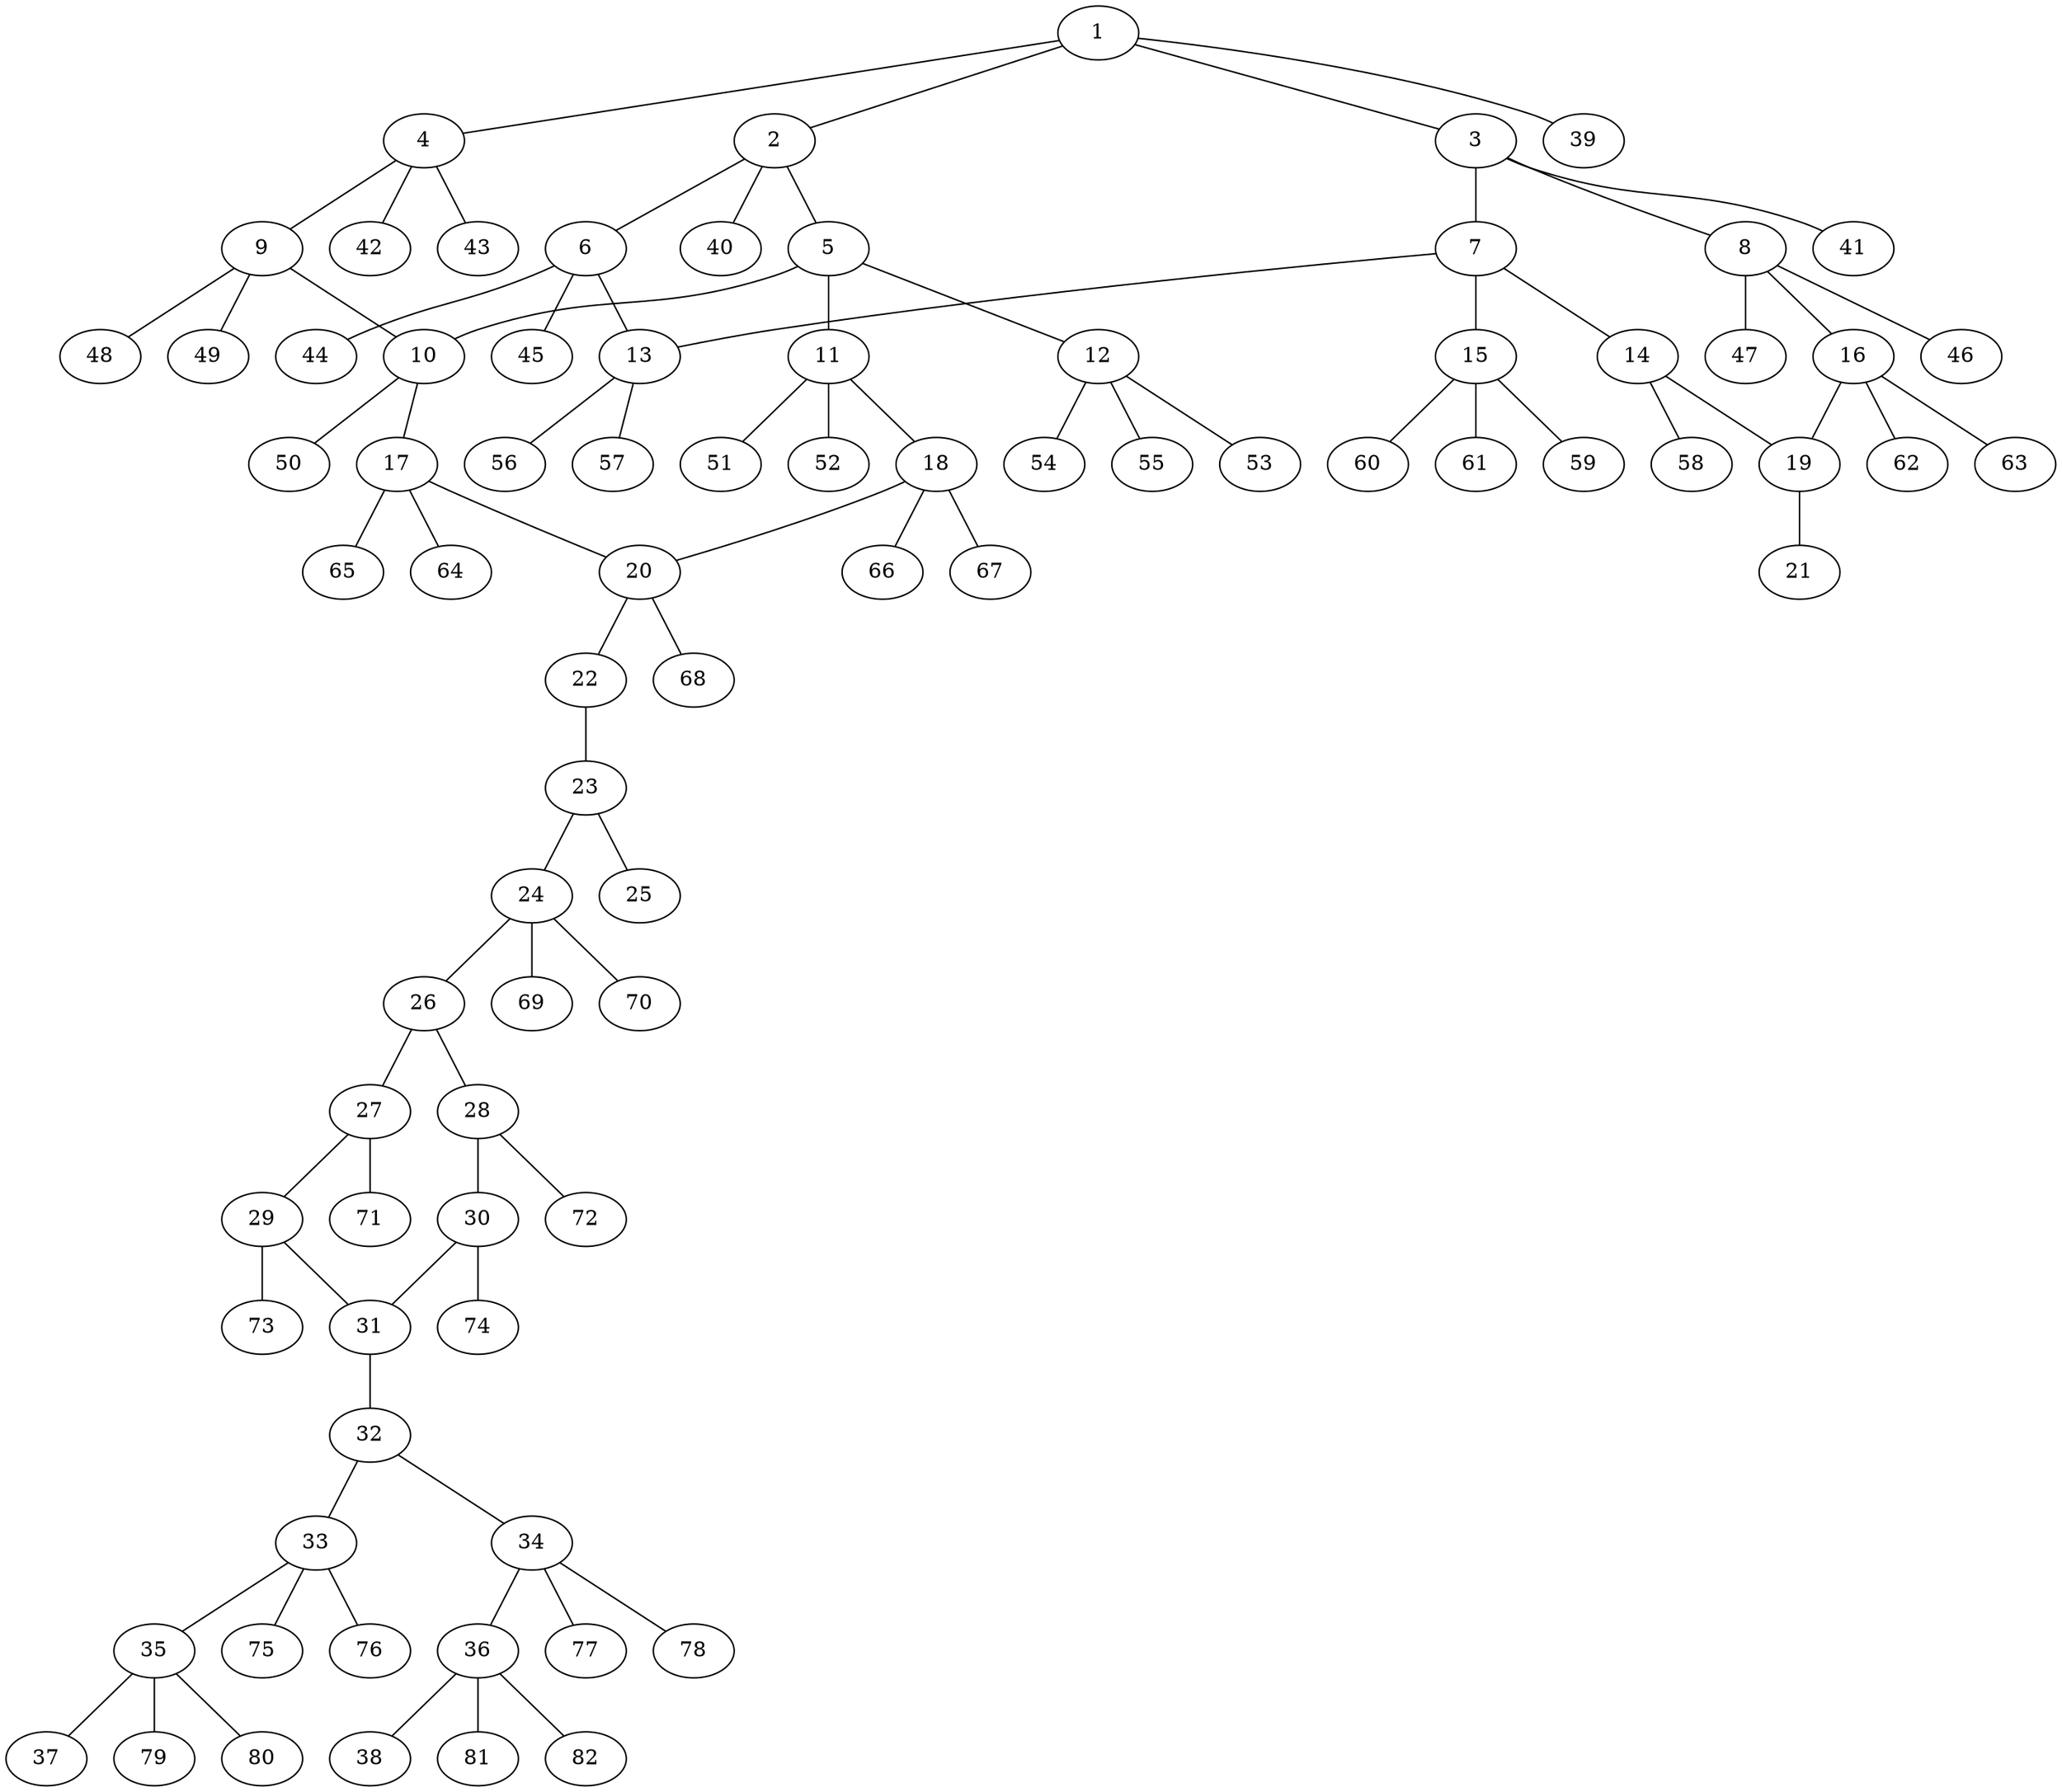 graph molecule_4260 {
	1	 [chem=C];
	2	 [chem=C];
	1 -- 2	 [valence=1];
	3	 [chem=C];
	1 -- 3	 [valence=1];
	4	 [chem=C];
	1 -- 4	 [valence=1];
	39	 [chem=H];
	1 -- 39	 [valence=1];
	5	 [chem=C];
	2 -- 5	 [valence=1];
	6	 [chem=C];
	2 -- 6	 [valence=1];
	40	 [chem=H];
	2 -- 40	 [valence=1];
	7	 [chem=C];
	3 -- 7	 [valence=1];
	8	 [chem=C];
	3 -- 8	 [valence=1];
	41	 [chem=H];
	3 -- 41	 [valence=1];
	9	 [chem=C];
	4 -- 9	 [valence=1];
	42	 [chem=H];
	4 -- 42	 [valence=1];
	43	 [chem=H];
	4 -- 43	 [valence=1];
	10	 [chem=C];
	5 -- 10	 [valence=1];
	11	 [chem=C];
	5 -- 11	 [valence=1];
	12	 [chem=C];
	5 -- 12	 [valence=1];
	13	 [chem=C];
	6 -- 13	 [valence=1];
	44	 [chem=H];
	6 -- 44	 [valence=1];
	45	 [chem=H];
	6 -- 45	 [valence=1];
	7 -- 13	 [valence=1];
	14	 [chem=N];
	7 -- 14	 [valence=1];
	15	 [chem=C];
	7 -- 15	 [valence=1];
	16	 [chem=C];
	8 -- 16	 [valence=1];
	46	 [chem=H];
	8 -- 46	 [valence=1];
	47	 [chem=H];
	8 -- 47	 [valence=1];
	9 -- 10	 [valence=1];
	48	 [chem=H];
	9 -- 48	 [valence=1];
	49	 [chem=H];
	9 -- 49	 [valence=1];
	17	 [chem=C];
	10 -- 17	 [valence=1];
	50	 [chem=H];
	10 -- 50	 [valence=1];
	18	 [chem=C];
	11 -- 18	 [valence=1];
	51	 [chem=H];
	11 -- 51	 [valence=1];
	52	 [chem=H];
	11 -- 52	 [valence=1];
	53	 [chem=H];
	12 -- 53	 [valence=1];
	54	 [chem=H];
	12 -- 54	 [valence=1];
	55	 [chem=H];
	12 -- 55	 [valence=1];
	56	 [chem=H];
	13 -- 56	 [valence=1];
	57	 [chem=H];
	13 -- 57	 [valence=1];
	19	 [chem=C];
	14 -- 19	 [valence=1];
	58	 [chem=H];
	14 -- 58	 [valence=1];
	59	 [chem=H];
	15 -- 59	 [valence=1];
	60	 [chem=H];
	15 -- 60	 [valence=1];
	61	 [chem=H];
	15 -- 61	 [valence=1];
	16 -- 19	 [valence=1];
	62	 [chem=H];
	16 -- 62	 [valence=1];
	63	 [chem=H];
	16 -- 63	 [valence=1];
	20	 [chem=C];
	17 -- 20	 [valence=1];
	64	 [chem=H];
	17 -- 64	 [valence=1];
	65	 [chem=H];
	17 -- 65	 [valence=1];
	18 -- 20	 [valence=1];
	66	 [chem=H];
	18 -- 66	 [valence=1];
	67	 [chem=H];
	18 -- 67	 [valence=1];
	21	 [chem=O];
	19 -- 21	 [valence=2];
	22	 [chem=O];
	20 -- 22	 [valence=1];
	68	 [chem=H];
	20 -- 68	 [valence=1];
	23	 [chem=C];
	22 -- 23	 [valence=1];
	24	 [chem=C];
	23 -- 24	 [valence=1];
	25	 [chem=O];
	23 -- 25	 [valence=2];
	26	 [chem=C];
	24 -- 26	 [valence=1];
	69	 [chem=H];
	24 -- 69	 [valence=1];
	70	 [chem=H];
	24 -- 70	 [valence=1];
	27	 [chem=C];
	26 -- 27	 [valence=2];
	28	 [chem=C];
	26 -- 28	 [valence=1];
	29	 [chem=C];
	27 -- 29	 [valence=1];
	71	 [chem=H];
	27 -- 71	 [valence=1];
	30	 [chem=C];
	28 -- 30	 [valence=2];
	72	 [chem=H];
	28 -- 72	 [valence=1];
	31	 [chem=C];
	29 -- 31	 [valence=2];
	73	 [chem=H];
	29 -- 73	 [valence=1];
	30 -- 31	 [valence=1];
	74	 [chem=H];
	30 -- 74	 [valence=1];
	32	 [chem=N];
	31 -- 32	 [valence=1];
	33	 [chem=C];
	32 -- 33	 [valence=1];
	34	 [chem=C];
	32 -- 34	 [valence=1];
	35	 [chem=C];
	33 -- 35	 [valence=1];
	75	 [chem=H];
	33 -- 75	 [valence=1];
	76	 [chem=H];
	33 -- 76	 [valence=1];
	36	 [chem=C];
	34 -- 36	 [valence=1];
	77	 [chem=H];
	34 -- 77	 [valence=1];
	78	 [chem=H];
	34 -- 78	 [valence=1];
	37	 [chem=Cl];
	35 -- 37	 [valence=1];
	79	 [chem=H];
	35 -- 79	 [valence=1];
	80	 [chem=H];
	35 -- 80	 [valence=1];
	38	 [chem=Cl];
	36 -- 38	 [valence=1];
	81	 [chem=H];
	36 -- 81	 [valence=1];
	82	 [chem=H];
	36 -- 82	 [valence=1];
}
